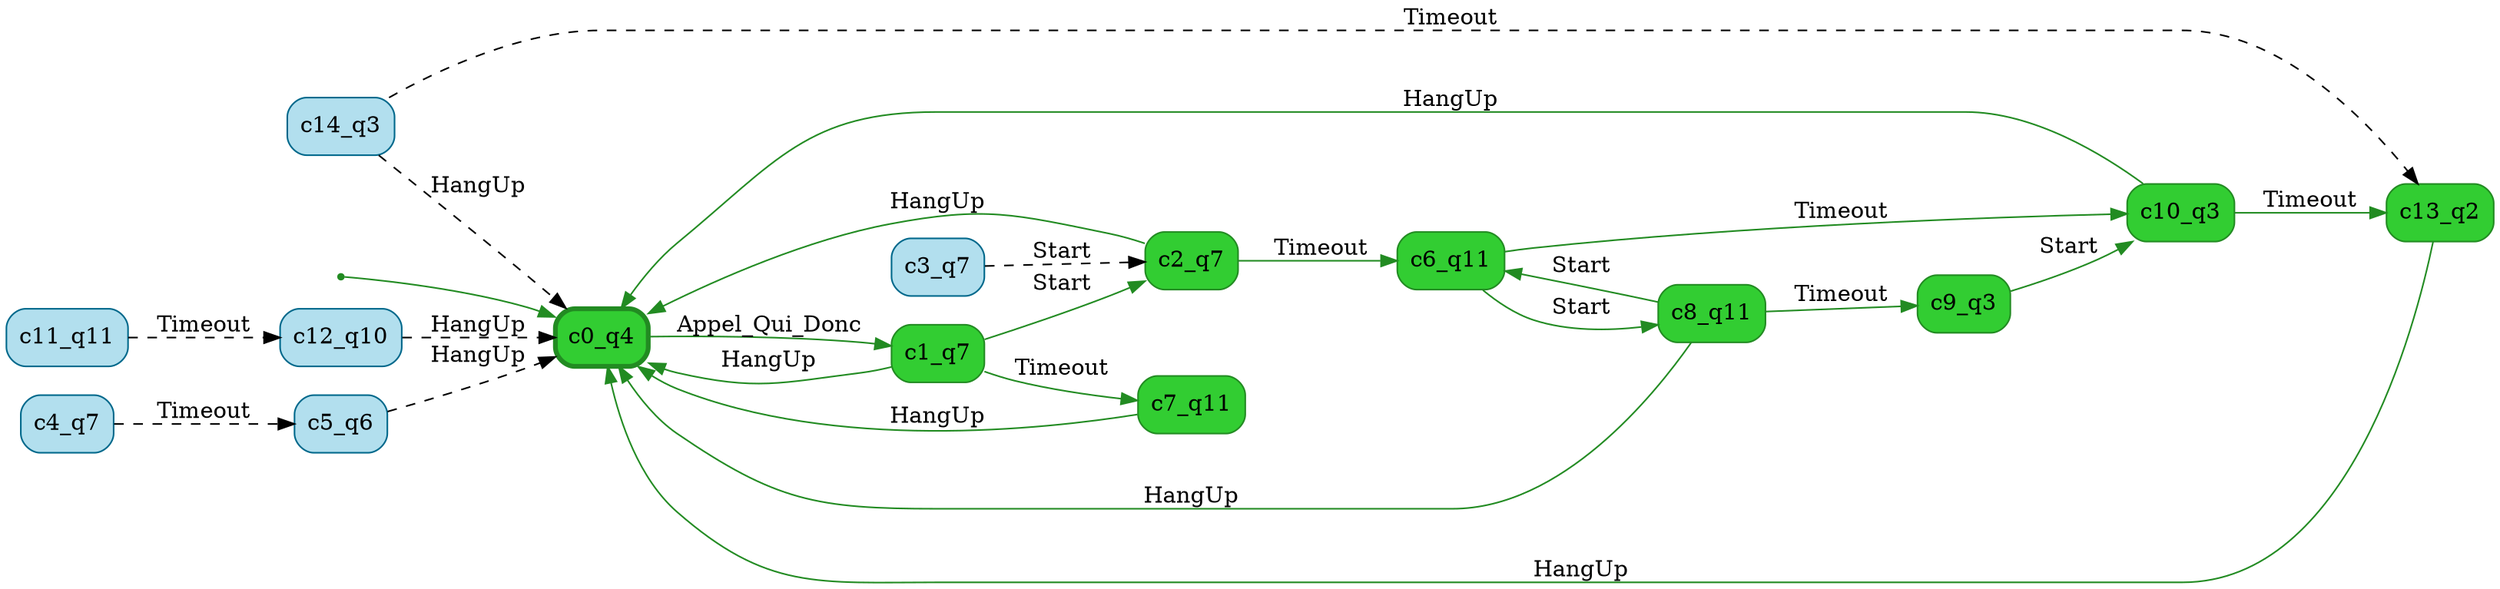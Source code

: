 digraph g {

	rankdir="LR"

	__invisible__[shape="point", color="forestgreen"]
	c0_q4[label="c0_q4", shape="box", style="rounded, filled", color="forestgreen", fillcolor="limegreen", penwidth=3] // Initial
	c1_q7[label="c1_q7", shape="box", style="rounded, filled", color="forestgreen", fillcolor="limegreen"]
	c2_q7[label="c2_q7", shape="box", style="rounded, filled", color="forestgreen", fillcolor="limegreen"]
	c6_q11[label="c6_q11", shape="box", style="rounded, filled", color="forestgreen", fillcolor="limegreen"]
	c8_q11[label="c8_q11", shape="box", style="rounded, filled", color="forestgreen", fillcolor="limegreen"]
	c9_q3[label="c9_q3", shape="box", style="rounded, filled", color="forestgreen", fillcolor="limegreen"]
	c10_q3[label="c10_q3", shape="box", style="rounded, filled", color="forestgreen", fillcolor="limegreen"]
	c13_q2[label="c13_q2", shape="box", style="rounded, filled", color="forestgreen", fillcolor="limegreen"]
	c7_q11[label="c7_q11", shape="box", style="rounded, filled", color="forestgreen", fillcolor="limegreen"]
	c3_q7[label="c3_q7", shape="box", style="rounded, filled", color="deepskyblue4", fillcolor="lightblue2"]
	c4_q7[label="c4_q7", shape="box", style="rounded, filled", color="deepskyblue4", fillcolor="lightblue2"]
	c5_q6[label="c5_q6", shape="box", style="rounded, filled", color="deepskyblue4", fillcolor="lightblue2"]
	c11_q11[label="c11_q11", shape="box", style="rounded, filled", color="deepskyblue4", fillcolor="lightblue2"]
	c12_q10[label="c12_q10", shape="box", style="rounded, filled", color="deepskyblue4", fillcolor="lightblue2"]
	c14_q3[label="c14_q3", shape="box", style="rounded, filled", color="deepskyblue4", fillcolor="lightblue2"]

	__invisible__ -> c0_q4[color="forestgreen"]
	c0_q4 -> c1_q7[label="Appel_Qui_Donc", color="forestgreen"]
	c1_q7 -> c2_q7[label="Start", color="forestgreen"]
	c2_q7 -> c0_q4[label="HangUp", color="forestgreen"]
	c2_q7 -> c6_q11[label="Timeout", color="forestgreen"]
	c6_q11 -> c8_q11[label="Start", color="forestgreen"]
	c8_q11 -> c6_q11[label="Start", color="forestgreen"]
	c8_q11 -> c9_q3[label="Timeout", color="forestgreen"]
	c9_q3 -> c10_q3[label="Start", color="forestgreen"]
	c10_q3 -> c13_q2[label="Timeout", color="forestgreen"]
	c13_q2 -> c0_q4[label="HangUp", color="forestgreen"]
	c10_q3 -> c0_q4[label="HangUp", color="forestgreen"]
	c8_q11 -> c0_q4[label="HangUp", color="forestgreen"]
	c6_q11 -> c10_q3[label="Timeout", color="forestgreen"]
	c1_q7 -> c0_q4[label="HangUp", color="forestgreen"]
	c1_q7 -> c7_q11[label="Timeout", color="forestgreen"]
	c7_q11 -> c0_q4[label="HangUp", color="forestgreen"]
	c3_q7 -> c2_q7[label="Start", color="black", style="dashed"]
	c4_q7 -> c5_q6[label="Timeout", color="black", style="dashed"]
	c5_q6 -> c0_q4[label="HangUp", color="black", style="dashed"]
	c11_q11 -> c12_q10[label="Timeout", color="black", style="dashed"]
	c14_q3 -> c13_q2[label="Timeout", color="black", style="dashed"]
	c14_q3 -> c0_q4[label="HangUp", color="black", style="dashed"]
	c12_q10 -> c0_q4[label="HangUp", color="black", style="dashed"]

}
